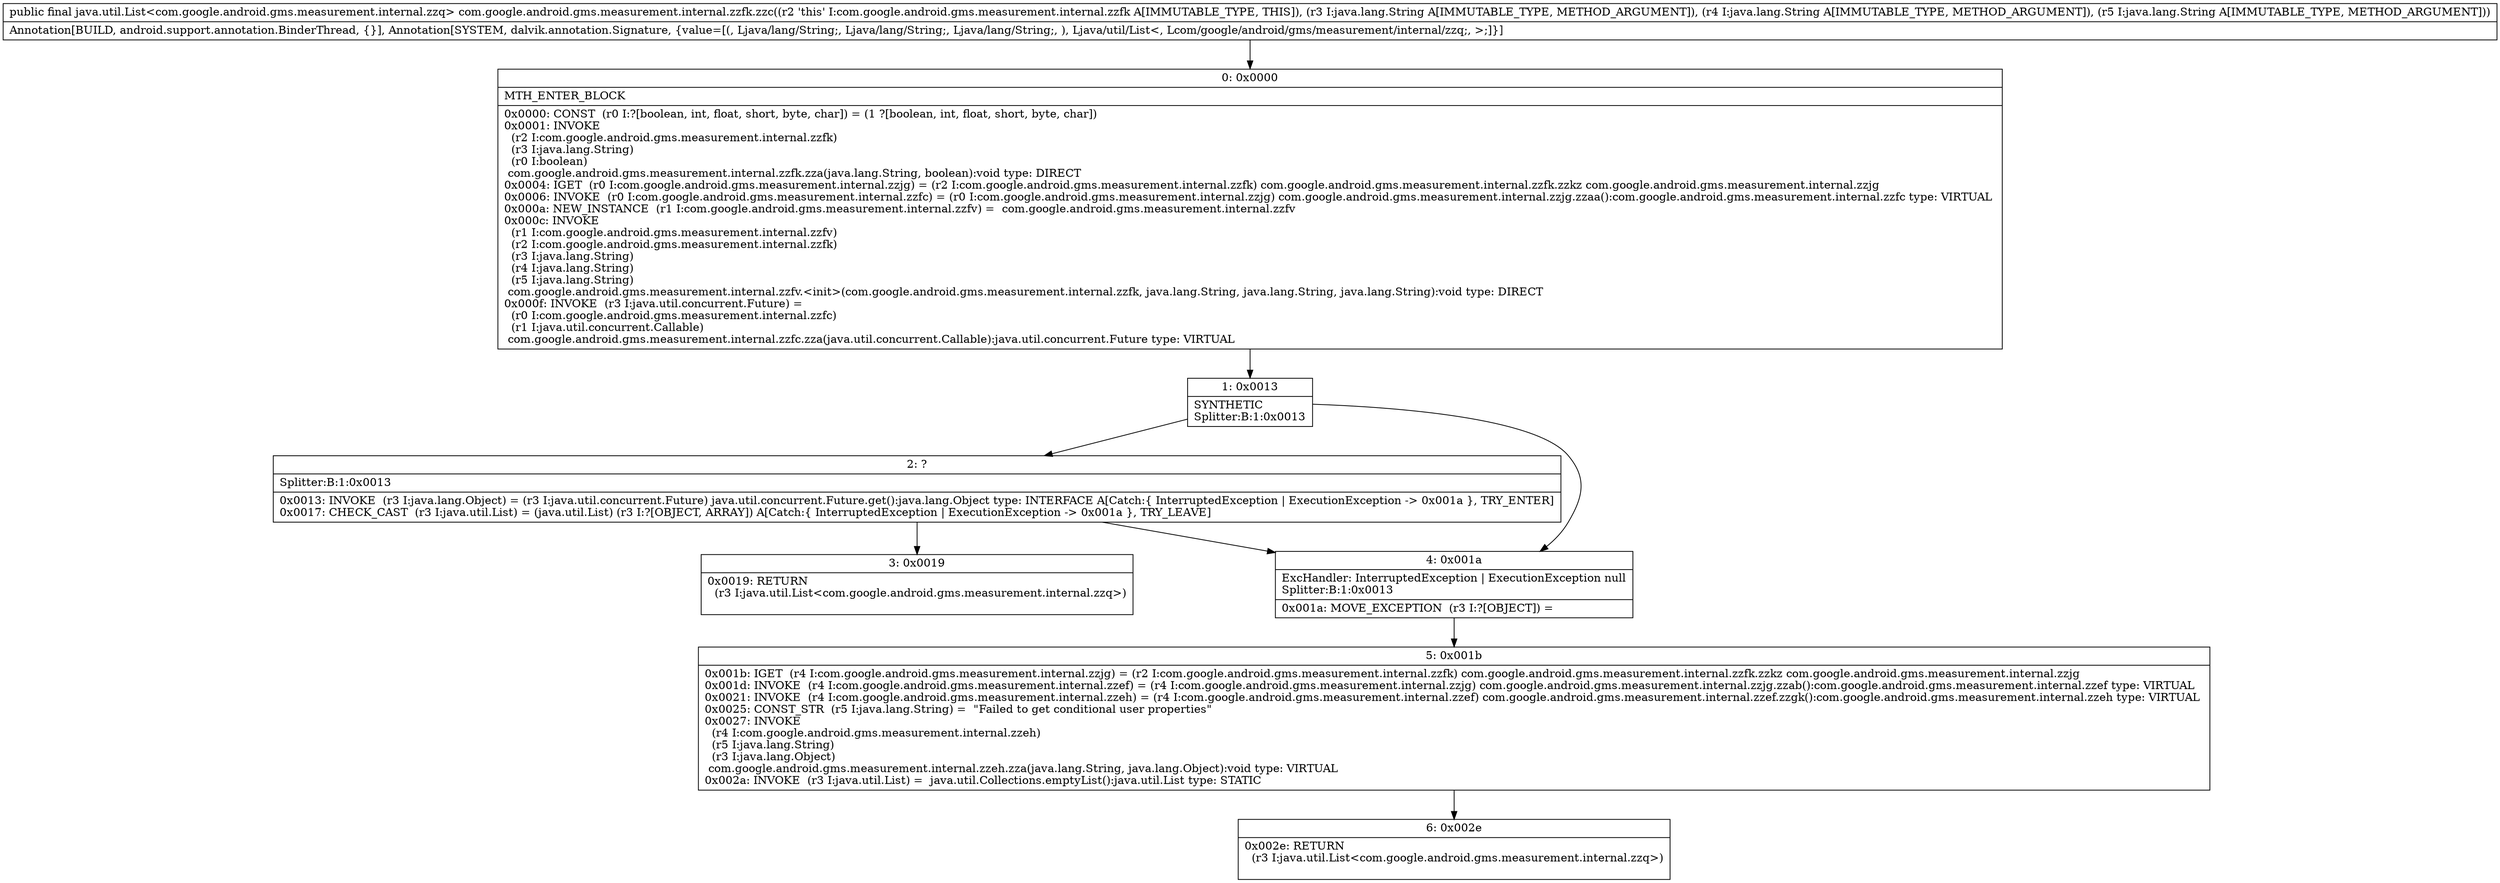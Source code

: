 digraph "CFG forcom.google.android.gms.measurement.internal.zzfk.zzc(Ljava\/lang\/String;Ljava\/lang\/String;Ljava\/lang\/String;)Ljava\/util\/List;" {
Node_0 [shape=record,label="{0\:\ 0x0000|MTH_ENTER_BLOCK\l|0x0000: CONST  (r0 I:?[boolean, int, float, short, byte, char]) = (1 ?[boolean, int, float, short, byte, char]) \l0x0001: INVOKE  \l  (r2 I:com.google.android.gms.measurement.internal.zzfk)\l  (r3 I:java.lang.String)\l  (r0 I:boolean)\l com.google.android.gms.measurement.internal.zzfk.zza(java.lang.String, boolean):void type: DIRECT \l0x0004: IGET  (r0 I:com.google.android.gms.measurement.internal.zzjg) = (r2 I:com.google.android.gms.measurement.internal.zzfk) com.google.android.gms.measurement.internal.zzfk.zzkz com.google.android.gms.measurement.internal.zzjg \l0x0006: INVOKE  (r0 I:com.google.android.gms.measurement.internal.zzfc) = (r0 I:com.google.android.gms.measurement.internal.zzjg) com.google.android.gms.measurement.internal.zzjg.zzaa():com.google.android.gms.measurement.internal.zzfc type: VIRTUAL \l0x000a: NEW_INSTANCE  (r1 I:com.google.android.gms.measurement.internal.zzfv) =  com.google.android.gms.measurement.internal.zzfv \l0x000c: INVOKE  \l  (r1 I:com.google.android.gms.measurement.internal.zzfv)\l  (r2 I:com.google.android.gms.measurement.internal.zzfk)\l  (r3 I:java.lang.String)\l  (r4 I:java.lang.String)\l  (r5 I:java.lang.String)\l com.google.android.gms.measurement.internal.zzfv.\<init\>(com.google.android.gms.measurement.internal.zzfk, java.lang.String, java.lang.String, java.lang.String):void type: DIRECT \l0x000f: INVOKE  (r3 I:java.util.concurrent.Future) = \l  (r0 I:com.google.android.gms.measurement.internal.zzfc)\l  (r1 I:java.util.concurrent.Callable)\l com.google.android.gms.measurement.internal.zzfc.zza(java.util.concurrent.Callable):java.util.concurrent.Future type: VIRTUAL \l}"];
Node_1 [shape=record,label="{1\:\ 0x0013|SYNTHETIC\lSplitter:B:1:0x0013\l}"];
Node_2 [shape=record,label="{2\:\ ?|Splitter:B:1:0x0013\l|0x0013: INVOKE  (r3 I:java.lang.Object) = (r3 I:java.util.concurrent.Future) java.util.concurrent.Future.get():java.lang.Object type: INTERFACE A[Catch:\{ InterruptedException \| ExecutionException \-\> 0x001a \}, TRY_ENTER]\l0x0017: CHECK_CAST  (r3 I:java.util.List) = (java.util.List) (r3 I:?[OBJECT, ARRAY]) A[Catch:\{ InterruptedException \| ExecutionException \-\> 0x001a \}, TRY_LEAVE]\l}"];
Node_3 [shape=record,label="{3\:\ 0x0019|0x0019: RETURN  \l  (r3 I:java.util.List\<com.google.android.gms.measurement.internal.zzq\>)\l \l}"];
Node_4 [shape=record,label="{4\:\ 0x001a|ExcHandler: InterruptedException \| ExecutionException null\lSplitter:B:1:0x0013\l|0x001a: MOVE_EXCEPTION  (r3 I:?[OBJECT]) =  \l}"];
Node_5 [shape=record,label="{5\:\ 0x001b|0x001b: IGET  (r4 I:com.google.android.gms.measurement.internal.zzjg) = (r2 I:com.google.android.gms.measurement.internal.zzfk) com.google.android.gms.measurement.internal.zzfk.zzkz com.google.android.gms.measurement.internal.zzjg \l0x001d: INVOKE  (r4 I:com.google.android.gms.measurement.internal.zzef) = (r4 I:com.google.android.gms.measurement.internal.zzjg) com.google.android.gms.measurement.internal.zzjg.zzab():com.google.android.gms.measurement.internal.zzef type: VIRTUAL \l0x0021: INVOKE  (r4 I:com.google.android.gms.measurement.internal.zzeh) = (r4 I:com.google.android.gms.measurement.internal.zzef) com.google.android.gms.measurement.internal.zzef.zzgk():com.google.android.gms.measurement.internal.zzeh type: VIRTUAL \l0x0025: CONST_STR  (r5 I:java.lang.String) =  \"Failed to get conditional user properties\" \l0x0027: INVOKE  \l  (r4 I:com.google.android.gms.measurement.internal.zzeh)\l  (r5 I:java.lang.String)\l  (r3 I:java.lang.Object)\l com.google.android.gms.measurement.internal.zzeh.zza(java.lang.String, java.lang.Object):void type: VIRTUAL \l0x002a: INVOKE  (r3 I:java.util.List) =  java.util.Collections.emptyList():java.util.List type: STATIC \l}"];
Node_6 [shape=record,label="{6\:\ 0x002e|0x002e: RETURN  \l  (r3 I:java.util.List\<com.google.android.gms.measurement.internal.zzq\>)\l \l}"];
MethodNode[shape=record,label="{public final java.util.List\<com.google.android.gms.measurement.internal.zzq\> com.google.android.gms.measurement.internal.zzfk.zzc((r2 'this' I:com.google.android.gms.measurement.internal.zzfk A[IMMUTABLE_TYPE, THIS]), (r3 I:java.lang.String A[IMMUTABLE_TYPE, METHOD_ARGUMENT]), (r4 I:java.lang.String A[IMMUTABLE_TYPE, METHOD_ARGUMENT]), (r5 I:java.lang.String A[IMMUTABLE_TYPE, METHOD_ARGUMENT]))  | Annotation[BUILD, android.support.annotation.BinderThread, \{\}], Annotation[SYSTEM, dalvik.annotation.Signature, \{value=[(, Ljava\/lang\/String;, Ljava\/lang\/String;, Ljava\/lang\/String;, ), Ljava\/util\/List\<, Lcom\/google\/android\/gms\/measurement\/internal\/zzq;, \>;]\}]\l}"];
MethodNode -> Node_0;
Node_0 -> Node_1;
Node_1 -> Node_2;
Node_1 -> Node_4;
Node_2 -> Node_3;
Node_2 -> Node_4;
Node_4 -> Node_5;
Node_5 -> Node_6;
}

